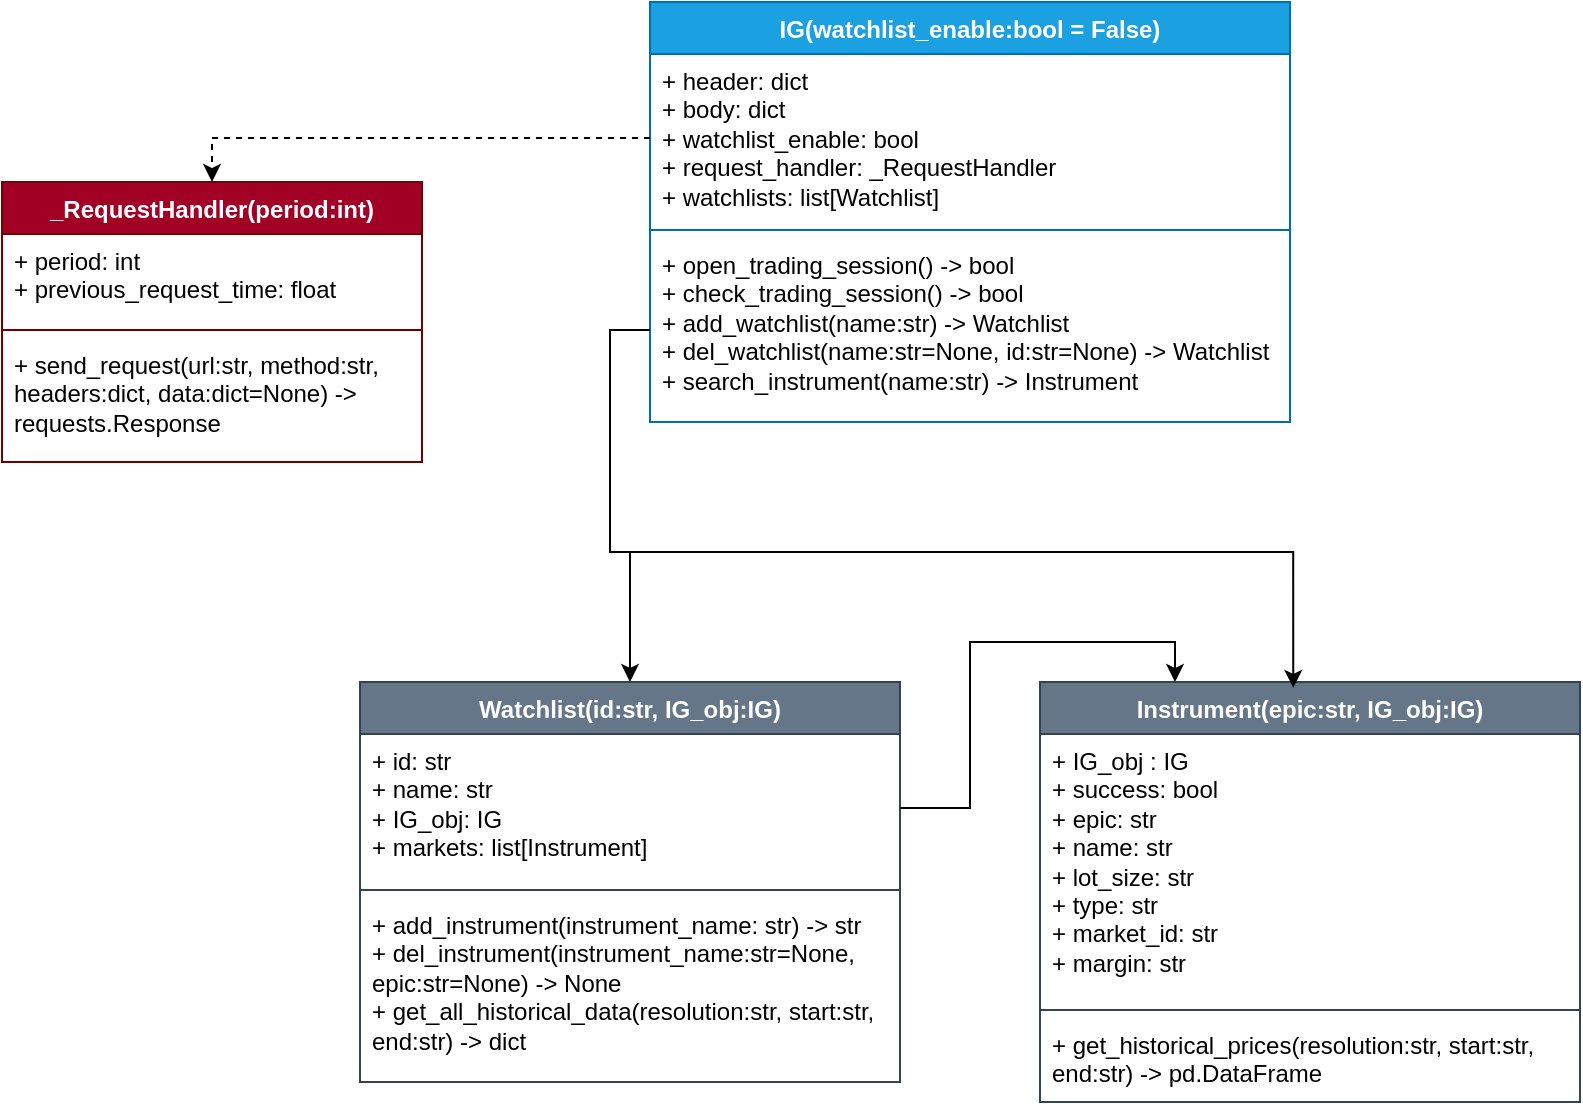 <mxfile version="21.3.8" type="device">
  <diagram id="C5RBs43oDa-KdzZeNtuy" name="Page-1">
    <mxGraphModel dx="2402" dy="806" grid="1" gridSize="10" guides="1" tooltips="1" connect="1" arrows="1" fold="1" page="1" pageScale="1" pageWidth="827" pageHeight="1169" math="0" shadow="0">
      <root>
        <mxCell id="WIyWlLk6GJQsqaUBKTNV-0" />
        <mxCell id="WIyWlLk6GJQsqaUBKTNV-1" parent="WIyWlLk6GJQsqaUBKTNV-0" />
        <mxCell id="P-mM9i315hmfskEoi6Ls-0" value="IG(watchlist_enable:bool = False)" style="swimlane;fontStyle=1;align=center;verticalAlign=top;childLayout=stackLayout;horizontal=1;startSize=26;horizontalStack=0;resizeParent=1;resizeParentMax=0;resizeLast=0;collapsible=1;marginBottom=0;whiteSpace=wrap;html=1;fillColor=#1ba1e2;strokeColor=#006EAF;fontColor=#ffffff;" vertex="1" parent="WIyWlLk6GJQsqaUBKTNV-1">
          <mxGeometry x="254" y="90" width="320" height="210" as="geometry" />
        </mxCell>
        <mxCell id="P-mM9i315hmfskEoi6Ls-1" value="+ header: dict&lt;br&gt;+ body: dict&lt;br&gt;+ watchlist_enable: bool&lt;br&gt;+ request_handler: _RequestHandler&lt;br&gt;+ watchlists: list[Watchlist]&lt;br&gt;" style="text;strokeColor=none;fillColor=none;align=left;verticalAlign=top;spacingLeft=4;spacingRight=4;overflow=hidden;rotatable=0;points=[[0,0.5],[1,0.5]];portConstraint=eastwest;whiteSpace=wrap;html=1;" vertex="1" parent="P-mM9i315hmfskEoi6Ls-0">
          <mxGeometry y="26" width="320" height="84" as="geometry" />
        </mxCell>
        <mxCell id="P-mM9i315hmfskEoi6Ls-2" value="" style="line;strokeWidth=1;fillColor=none;align=left;verticalAlign=middle;spacingTop=-1;spacingLeft=3;spacingRight=3;rotatable=0;labelPosition=right;points=[];portConstraint=eastwest;strokeColor=inherit;" vertex="1" parent="P-mM9i315hmfskEoi6Ls-0">
          <mxGeometry y="110" width="320" height="8" as="geometry" />
        </mxCell>
        <mxCell id="P-mM9i315hmfskEoi6Ls-3" value="+ open_trading_session() -&amp;gt; bool&lt;br&gt;+ check_trading_session() -&amp;gt; bool&lt;br&gt;+ add_watchlist(name:str) -&amp;gt; Watchlist&lt;br&gt;+ del_watchlist(name:str=None, id:str=None) -&amp;gt; Watchlist&lt;br&gt;+ search_instrument(name:str) -&amp;gt; Instrument" style="text;strokeColor=none;fillColor=none;align=left;verticalAlign=top;spacingLeft=4;spacingRight=4;overflow=hidden;rotatable=0;points=[[0,0.5],[1,0.5]];portConstraint=eastwest;whiteSpace=wrap;html=1;" vertex="1" parent="P-mM9i315hmfskEoi6Ls-0">
          <mxGeometry y="118" width="320" height="92" as="geometry" />
        </mxCell>
        <mxCell id="P-mM9i315hmfskEoi6Ls-6" value="_RequestHandler(period:int)" style="swimlane;fontStyle=1;align=center;verticalAlign=top;childLayout=stackLayout;horizontal=1;startSize=26;horizontalStack=0;resizeParent=1;resizeParentMax=0;resizeLast=0;collapsible=1;marginBottom=0;whiteSpace=wrap;html=1;fillColor=#a20025;strokeColor=#6F0000;fontColor=#ffffff;" vertex="1" parent="WIyWlLk6GJQsqaUBKTNV-1">
          <mxGeometry x="-70" y="180" width="210" height="140" as="geometry" />
        </mxCell>
        <mxCell id="P-mM9i315hmfskEoi6Ls-7" value="+ period: int&lt;br&gt;+ previous_request_time: float&lt;br&gt;" style="text;strokeColor=none;fillColor=none;align=left;verticalAlign=top;spacingLeft=4;spacingRight=4;overflow=hidden;rotatable=0;points=[[0,0.5],[1,0.5]];portConstraint=eastwest;whiteSpace=wrap;html=1;" vertex="1" parent="P-mM9i315hmfskEoi6Ls-6">
          <mxGeometry y="26" width="210" height="44" as="geometry" />
        </mxCell>
        <mxCell id="P-mM9i315hmfskEoi6Ls-8" value="" style="line;strokeWidth=1;fillColor=none;align=left;verticalAlign=middle;spacingTop=-1;spacingLeft=3;spacingRight=3;rotatable=0;labelPosition=right;points=[];portConstraint=eastwest;strokeColor=inherit;" vertex="1" parent="P-mM9i315hmfskEoi6Ls-6">
          <mxGeometry y="70" width="210" height="8" as="geometry" />
        </mxCell>
        <mxCell id="P-mM9i315hmfskEoi6Ls-9" value="+ send_request(url:str, method:str, headers:dict, data:dict=None) -&amp;gt; requests.Response" style="text;strokeColor=none;fillColor=none;align=left;verticalAlign=top;spacingLeft=4;spacingRight=4;overflow=hidden;rotatable=0;points=[[0,0.5],[1,0.5]];portConstraint=eastwest;whiteSpace=wrap;html=1;" vertex="1" parent="P-mM9i315hmfskEoi6Ls-6">
          <mxGeometry y="78" width="210" height="62" as="geometry" />
        </mxCell>
        <mxCell id="P-mM9i315hmfskEoi6Ls-10" style="edgeStyle=orthogonalEdgeStyle;rounded=0;orthogonalLoop=1;jettySize=auto;html=1;entryX=0.5;entryY=0;entryDx=0;entryDy=0;dashed=1;" edge="1" parent="WIyWlLk6GJQsqaUBKTNV-1" source="P-mM9i315hmfskEoi6Ls-1" target="P-mM9i315hmfskEoi6Ls-6">
          <mxGeometry relative="1" as="geometry" />
        </mxCell>
        <mxCell id="P-mM9i315hmfskEoi6Ls-11" value="Watchlist(id:str, IG_obj:IG)" style="swimlane;fontStyle=1;align=center;verticalAlign=top;childLayout=stackLayout;horizontal=1;startSize=26;horizontalStack=0;resizeParent=1;resizeParentMax=0;resizeLast=0;collapsible=1;marginBottom=0;whiteSpace=wrap;html=1;fillColor=#647687;fontColor=#ffffff;strokeColor=#314354;" vertex="1" parent="WIyWlLk6GJQsqaUBKTNV-1">
          <mxGeometry x="109" y="430" width="270" height="200" as="geometry" />
        </mxCell>
        <mxCell id="P-mM9i315hmfskEoi6Ls-12" value="+ id: str&lt;br&gt;+ name: str&lt;br&gt;+ IG_obj: IG&lt;br&gt;+ markets: list[Instrument]" style="text;strokeColor=none;fillColor=none;align=left;verticalAlign=top;spacingLeft=4;spacingRight=4;overflow=hidden;rotatable=0;points=[[0,0.5],[1,0.5]];portConstraint=eastwest;whiteSpace=wrap;html=1;" vertex="1" parent="P-mM9i315hmfskEoi6Ls-11">
          <mxGeometry y="26" width="270" height="74" as="geometry" />
        </mxCell>
        <mxCell id="P-mM9i315hmfskEoi6Ls-13" value="" style="line;strokeWidth=1;fillColor=none;align=left;verticalAlign=middle;spacingTop=-1;spacingLeft=3;spacingRight=3;rotatable=0;labelPosition=right;points=[];portConstraint=eastwest;strokeColor=inherit;" vertex="1" parent="P-mM9i315hmfskEoi6Ls-11">
          <mxGeometry y="100" width="270" height="8" as="geometry" />
        </mxCell>
        <mxCell id="P-mM9i315hmfskEoi6Ls-14" value="+ add_instrument(instrument_name: str) -&amp;gt; str&lt;br&gt;+ del_instrument(instrument_name:str=None, epic:str=None) -&amp;gt; None&lt;br&gt;+ get_all_historical_data(resolution:str, start:str, end:str) -&amp;gt; dict" style="text;strokeColor=none;fillColor=none;align=left;verticalAlign=top;spacingLeft=4;spacingRight=4;overflow=hidden;rotatable=0;points=[[0,0.5],[1,0.5]];portConstraint=eastwest;whiteSpace=wrap;html=1;" vertex="1" parent="P-mM9i315hmfskEoi6Ls-11">
          <mxGeometry y="108" width="270" height="92" as="geometry" />
        </mxCell>
        <mxCell id="P-mM9i315hmfskEoi6Ls-17" value="Instrument(epic:str, IG_obj:IG)" style="swimlane;fontStyle=1;align=center;verticalAlign=top;childLayout=stackLayout;horizontal=1;startSize=26;horizontalStack=0;resizeParent=1;resizeParentMax=0;resizeLast=0;collapsible=1;marginBottom=0;whiteSpace=wrap;html=1;fillColor=#647687;fontColor=#ffffff;strokeColor=#314354;" vertex="1" parent="WIyWlLk6GJQsqaUBKTNV-1">
          <mxGeometry x="449" y="430" width="270" height="210" as="geometry" />
        </mxCell>
        <mxCell id="P-mM9i315hmfskEoi6Ls-18" value="+ IG_obj : IG&lt;br&gt;+ success: bool&lt;br&gt;+ epic: str&lt;br&gt;+ name: str&lt;br&gt;+ lot_size: str&lt;br&gt;+ type: str&lt;br&gt;+ market_id: str&lt;br&gt;+ margin: str" style="text;strokeColor=none;fillColor=none;align=left;verticalAlign=top;spacingLeft=4;spacingRight=4;overflow=hidden;rotatable=0;points=[[0,0.5],[1,0.5]];portConstraint=eastwest;whiteSpace=wrap;html=1;" vertex="1" parent="P-mM9i315hmfskEoi6Ls-17">
          <mxGeometry y="26" width="270" height="134" as="geometry" />
        </mxCell>
        <mxCell id="P-mM9i315hmfskEoi6Ls-19" value="" style="line;strokeWidth=1;fillColor=none;align=left;verticalAlign=middle;spacingTop=-1;spacingLeft=3;spacingRight=3;rotatable=0;labelPosition=right;points=[];portConstraint=eastwest;strokeColor=inherit;" vertex="1" parent="P-mM9i315hmfskEoi6Ls-17">
          <mxGeometry y="160" width="270" height="8" as="geometry" />
        </mxCell>
        <mxCell id="P-mM9i315hmfskEoi6Ls-20" value="+ get_historical_prices(resolution:str, start:str, end:str) -&amp;gt; pd.DataFrame" style="text;strokeColor=none;fillColor=none;align=left;verticalAlign=top;spacingLeft=4;spacingRight=4;overflow=hidden;rotatable=0;points=[[0,0.5],[1,0.5]];portConstraint=eastwest;whiteSpace=wrap;html=1;" vertex="1" parent="P-mM9i315hmfskEoi6Ls-17">
          <mxGeometry y="168" width="270" height="42" as="geometry" />
        </mxCell>
        <mxCell id="P-mM9i315hmfskEoi6Ls-21" style="edgeStyle=orthogonalEdgeStyle;rounded=0;orthogonalLoop=1;jettySize=auto;html=1;exitX=0;exitY=0.5;exitDx=0;exitDy=0;entryX=0.469;entryY=0.014;entryDx=0;entryDy=0;entryPerimeter=0;" edge="1" parent="WIyWlLk6GJQsqaUBKTNV-1" source="P-mM9i315hmfskEoi6Ls-3" target="P-mM9i315hmfskEoi6Ls-17">
          <mxGeometry relative="1" as="geometry" />
        </mxCell>
        <mxCell id="P-mM9i315hmfskEoi6Ls-22" style="edgeStyle=orthogonalEdgeStyle;rounded=0;orthogonalLoop=1;jettySize=auto;html=1;exitX=0;exitY=0.5;exitDx=0;exitDy=0;entryX=0.5;entryY=0;entryDx=0;entryDy=0;" edge="1" parent="WIyWlLk6GJQsqaUBKTNV-1" source="P-mM9i315hmfskEoi6Ls-3" target="P-mM9i315hmfskEoi6Ls-11">
          <mxGeometry relative="1" as="geometry" />
        </mxCell>
        <mxCell id="P-mM9i315hmfskEoi6Ls-24" style="edgeStyle=orthogonalEdgeStyle;rounded=0;orthogonalLoop=1;jettySize=auto;html=1;exitX=1;exitY=0.5;exitDx=0;exitDy=0;entryX=0.25;entryY=0;entryDx=0;entryDy=0;" edge="1" parent="WIyWlLk6GJQsqaUBKTNV-1" source="P-mM9i315hmfskEoi6Ls-12" target="P-mM9i315hmfskEoi6Ls-17">
          <mxGeometry relative="1" as="geometry" />
        </mxCell>
      </root>
    </mxGraphModel>
  </diagram>
</mxfile>
